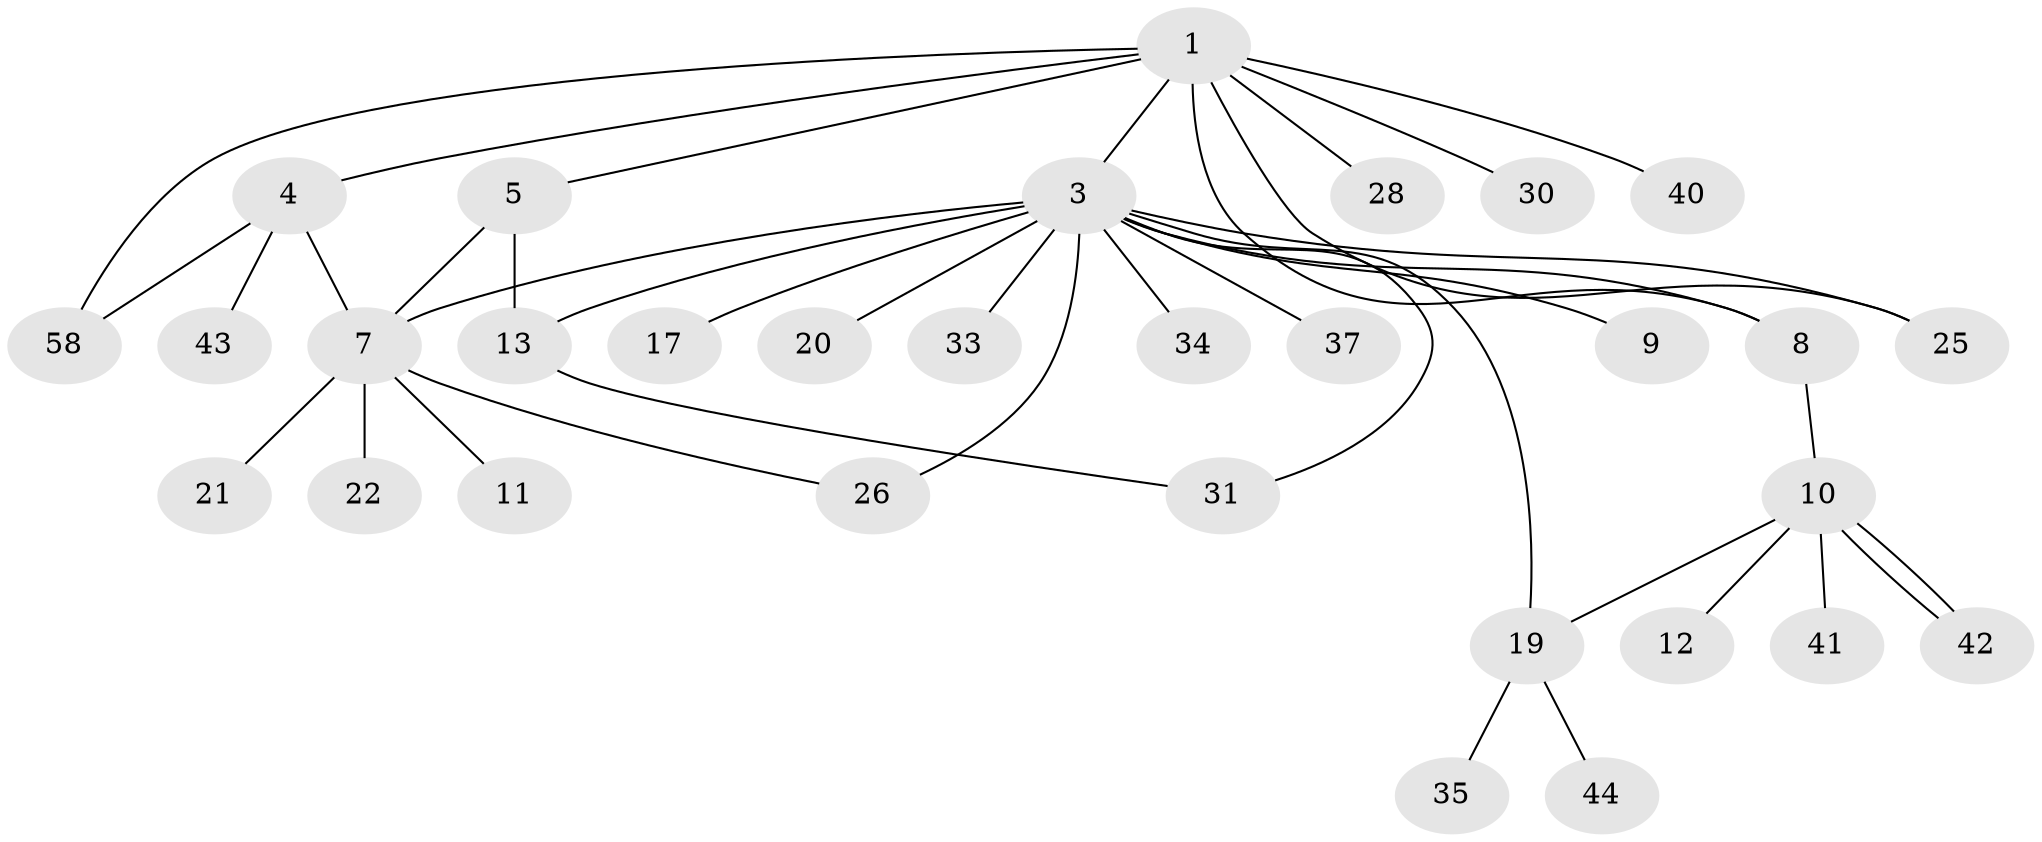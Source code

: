 // original degree distribution, {7: 0.015873015873015872, 6: 0.031746031746031744, 13: 0.015873015873015872, 4: 0.06349206349206349, 5: 0.031746031746031744, 8: 0.015873015873015872, 11: 0.015873015873015872, 1: 0.5238095238095238, 3: 0.09523809523809523, 2: 0.19047619047619047}
// Generated by graph-tools (version 1.1) at 2025/14/03/09/25 04:14:45]
// undirected, 31 vertices, 40 edges
graph export_dot {
graph [start="1"]
  node [color=gray90,style=filled];
  1 [super="+16+2"];
  3 [super="+6+50+48+63+27"];
  4;
  5 [super="+29+49+24"];
  7 [super="+14+47+57"];
  8 [super="+60"];
  9;
  10;
  11;
  12;
  13 [super="+32"];
  17;
  19 [super="+23"];
  20;
  21;
  22;
  25 [super="+52"];
  26 [super="+36"];
  28 [super="+51"];
  30;
  31;
  33;
  34;
  35;
  37;
  40;
  41;
  42;
  43;
  44;
  58 [super="+59"];
  1 -- 3 [weight=2];
  1 -- 30;
  1 -- 40;
  1 -- 58;
  1 -- 8;
  1 -- 4;
  1 -- 5;
  1 -- 25 [weight=2];
  1 -- 28;
  3 -- 7 [weight=2];
  3 -- 8;
  3 -- 9;
  3 -- 34;
  3 -- 33;
  3 -- 37;
  3 -- 17;
  3 -- 20;
  3 -- 31;
  3 -- 25;
  3 -- 19;
  3 -- 26;
  3 -- 13 [weight=2];
  4 -- 7;
  4 -- 43;
  4 -- 58;
  5 -- 13;
  5 -- 7;
  7 -- 11;
  7 -- 21;
  7 -- 22;
  7 -- 26;
  8 -- 10;
  10 -- 12;
  10 -- 19;
  10 -- 41;
  10 -- 42;
  10 -- 42;
  13 -- 31;
  19 -- 35;
  19 -- 44;
}
